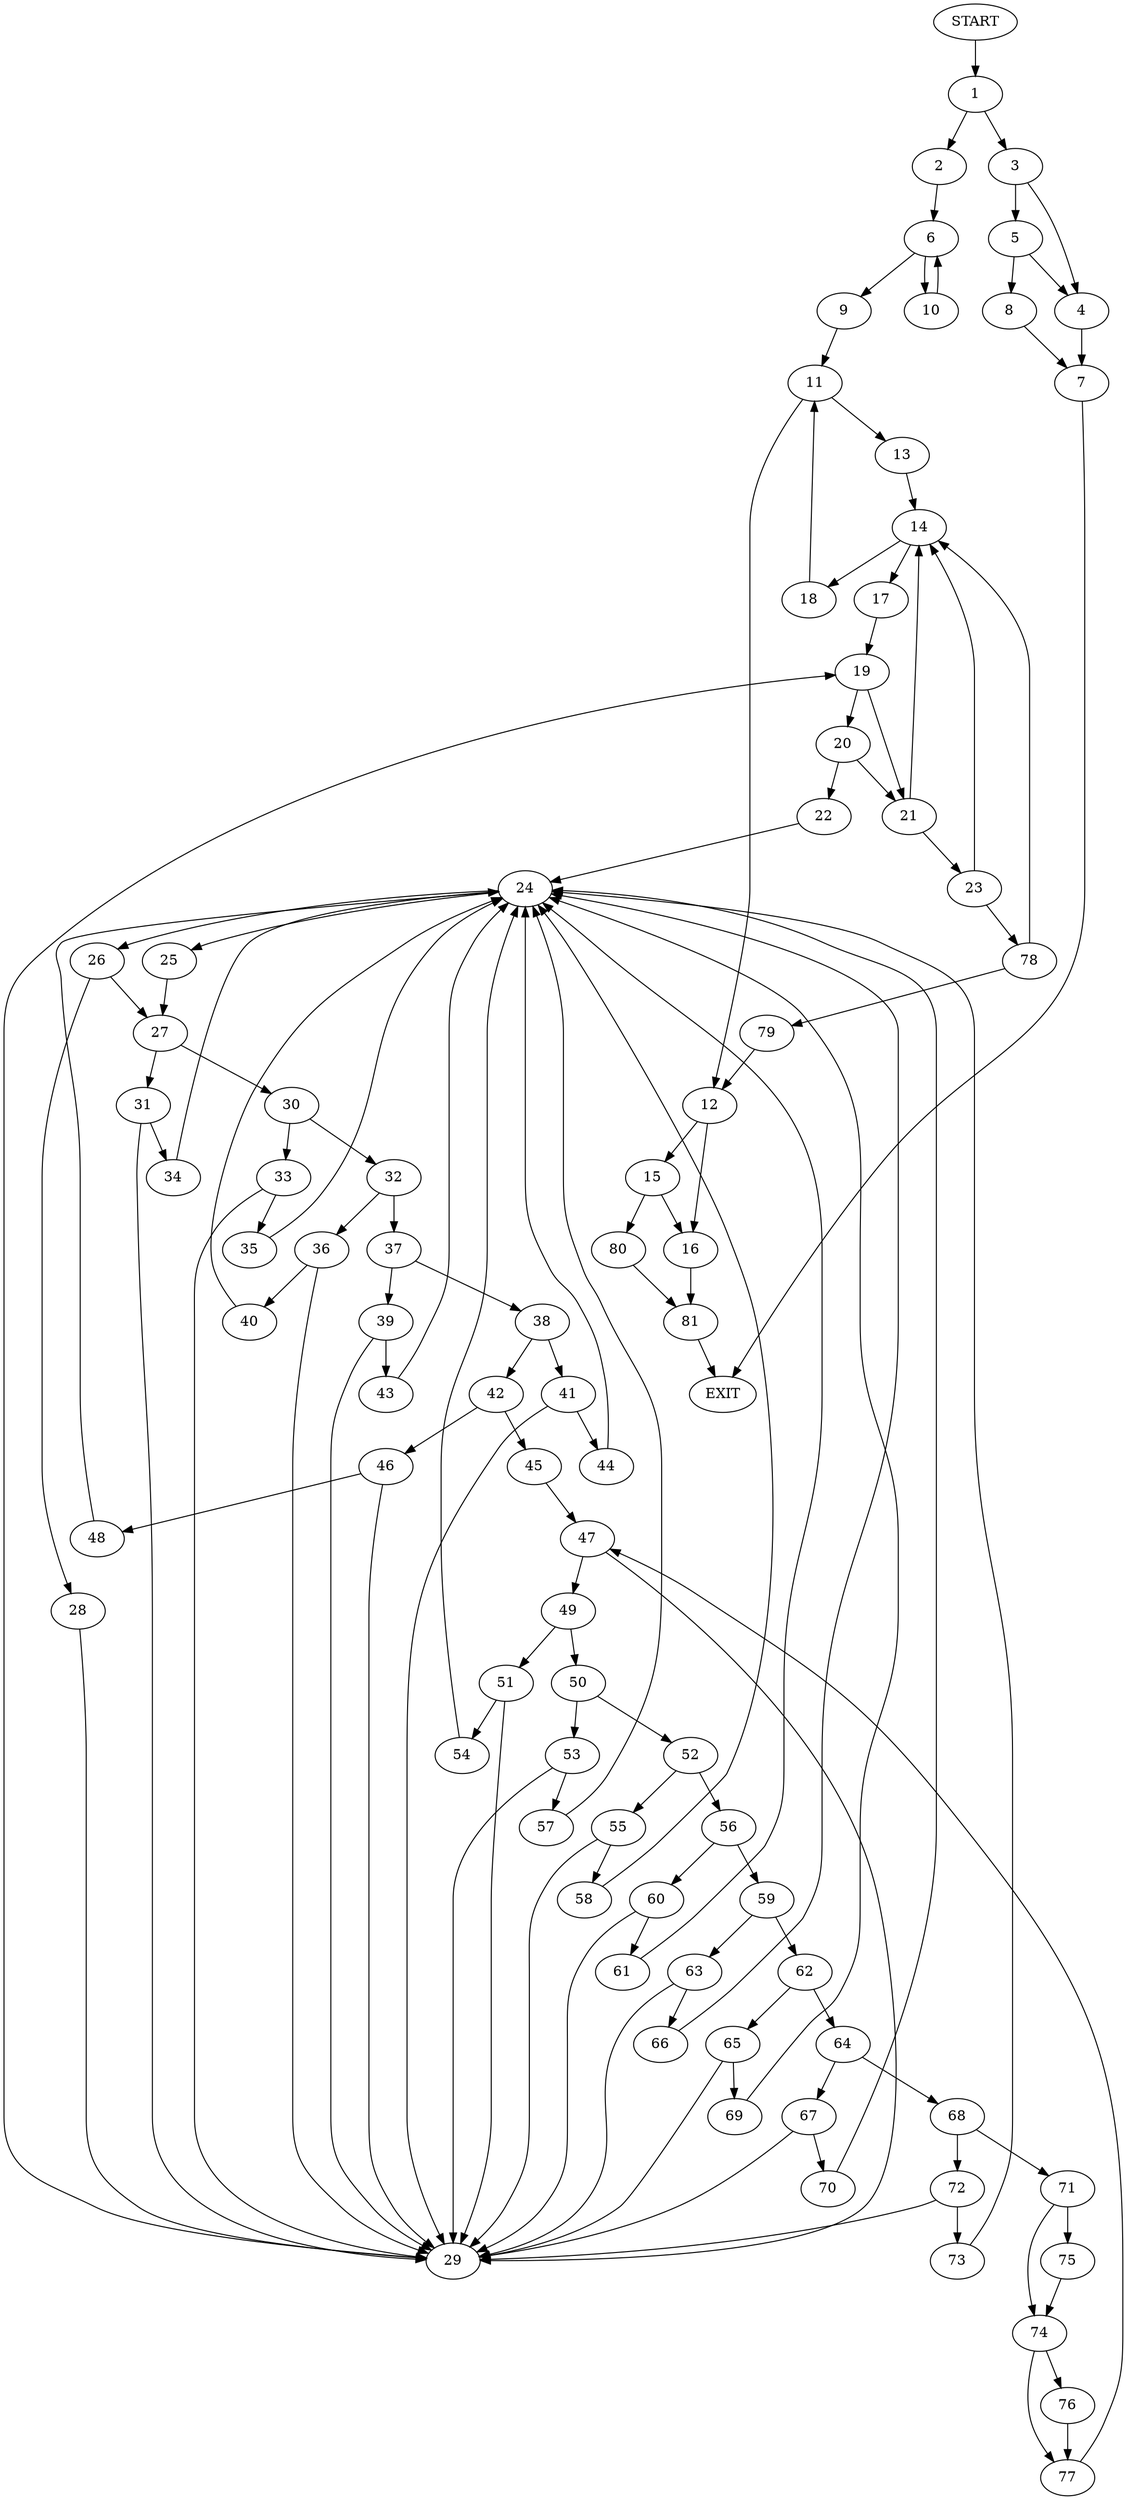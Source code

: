 digraph {
0 [label="START"]
82 [label="EXIT"]
0 -> 1
1 -> 2
1 -> 3
3 -> 4
3 -> 5
2 -> 6
4 -> 7
5 -> 4
5 -> 8
8 -> 7
7 -> 82
6 -> 9
6 -> 10
9 -> 11
10 -> 6
11 -> 12
11 -> 13
13 -> 14
12 -> 15
12 -> 16
14 -> 17
14 -> 18
18 -> 11
17 -> 19
19 -> 20
19 -> 21
20 -> 22
20 -> 21
21 -> 23
21 -> 14
22 -> 24
24 -> 25
24 -> 26
25 -> 27
26 -> 28
26 -> 27
28 -> 29
27 -> 30
27 -> 31
29 -> 19
30 -> 32
30 -> 33
31 -> 34
31 -> 29
33 -> 35
33 -> 29
32 -> 36
32 -> 37
37 -> 38
37 -> 39
36 -> 40
36 -> 29
38 -> 41
38 -> 42
39 -> 43
39 -> 29
41 -> 44
41 -> 29
42 -> 45
42 -> 46
45 -> 47
46 -> 48
46 -> 29
47 -> 49
47 -> 29
49 -> 50
49 -> 51
50 -> 52
50 -> 53
51 -> 54
51 -> 29
52 -> 55
52 -> 56
53 -> 57
53 -> 29
55 -> 58
55 -> 29
56 -> 59
56 -> 60
60 -> 29
60 -> 61
59 -> 62
59 -> 63
62 -> 64
62 -> 65
63 -> 66
63 -> 29
64 -> 67
64 -> 68
65 -> 69
65 -> 29
67 -> 70
67 -> 29
68 -> 71
68 -> 72
72 -> 73
72 -> 29
71 -> 74
71 -> 75
74 -> 76
74 -> 77
75 -> 74
77 -> 47
76 -> 77
73 -> 24
70 -> 24
69 -> 24
66 -> 24
61 -> 24
58 -> 24
57 -> 24
54 -> 24
48 -> 24
44 -> 24
43 -> 24
40 -> 24
35 -> 24
34 -> 24
23 -> 14
23 -> 78
78 -> 79
78 -> 14
79 -> 12
15 -> 80
15 -> 16
16 -> 81
80 -> 81
81 -> 82
}
